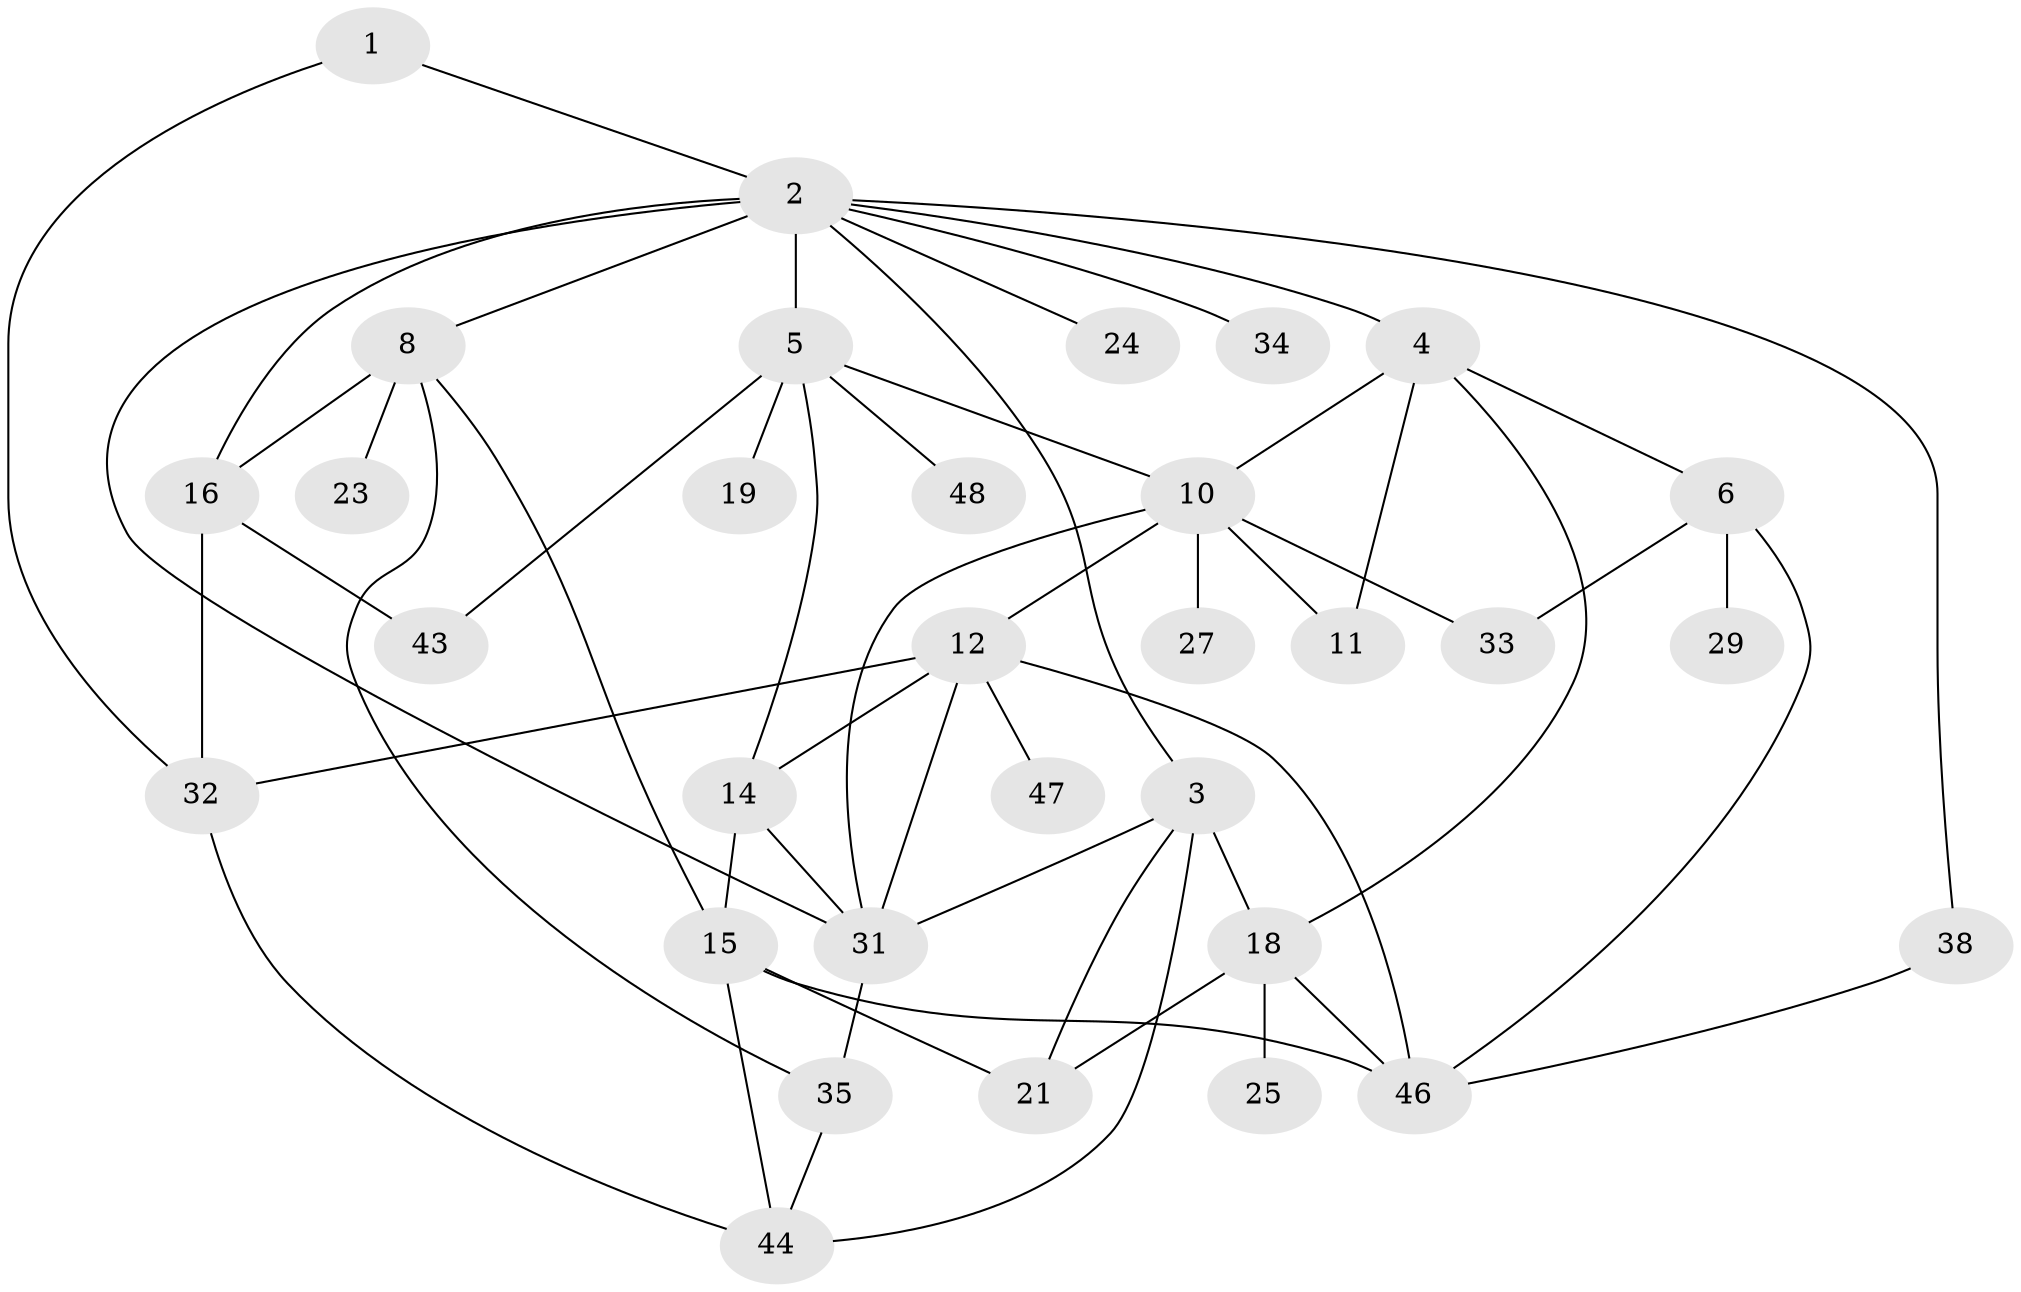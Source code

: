 // original degree distribution, {2: 0.3148148148148148, 10: 0.018518518518518517, 4: 0.16666666666666666, 5: 0.12962962962962962, 3: 0.18518518518518517, 6: 0.018518518518518517, 1: 0.16666666666666666}
// Generated by graph-tools (version 1.1) at 2025/10/02/27/25 16:10:55]
// undirected, 32 vertices, 55 edges
graph export_dot {
graph [start="1"]
  node [color=gray90,style=filled];
  1;
  2 [super="+17"];
  3 [super="+9"];
  4 [super="+50"];
  5 [super="+7"];
  6 [super="+45"];
  8 [super="+13"];
  10 [super="+20"];
  11;
  12 [super="+42"];
  14 [super="+30"];
  15 [super="+26"];
  16 [super="+28"];
  18 [super="+22"];
  19;
  21 [super="+36"];
  23;
  24 [super="+40"];
  25 [super="+53"];
  27 [super="+37"];
  29;
  31 [super="+51"];
  32 [super="+41"];
  33;
  34;
  35 [super="+39"];
  38;
  43;
  44 [super="+49"];
  46 [super="+52"];
  47;
  48 [super="+54"];
  1 -- 2;
  1 -- 32;
  2 -- 3;
  2 -- 4;
  2 -- 5;
  2 -- 8;
  2 -- 31;
  2 -- 34;
  2 -- 16 [weight=2];
  2 -- 24;
  2 -- 38;
  3 -- 21;
  3 -- 31;
  3 -- 18;
  3 -- 44;
  4 -- 6;
  4 -- 10;
  4 -- 18;
  4 -- 11;
  5 -- 14;
  5 -- 19 [weight=2];
  5 -- 43;
  5 -- 48;
  5 -- 10;
  6 -- 29;
  6 -- 33;
  6 -- 46;
  8 -- 16 [weight=2];
  8 -- 35;
  8 -- 15;
  8 -- 23;
  10 -- 11;
  10 -- 12;
  10 -- 33;
  10 -- 27;
  10 -- 31;
  12 -- 32;
  12 -- 47;
  12 -- 31;
  12 -- 46;
  12 -- 14;
  14 -- 31;
  14 -- 15;
  15 -- 44;
  15 -- 21;
  15 -- 46;
  16 -- 43;
  16 -- 32;
  18 -- 25;
  18 -- 21;
  18 -- 46;
  31 -- 35;
  32 -- 44;
  35 -- 44;
  38 -- 46;
}
